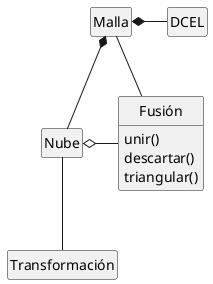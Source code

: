 @startuml
	skinparam monochrome true
	skinparam shadowing false
	hide circle
	hide empty members

	class Nube{}
	class Transformación{}

	class Fusión{
		unir()
		descartar()
		triangular()
	}

	class Malla{}
	class DCEL{}

	Nube -- Transformación
	Nube o- Fusión
	Malla -- Fusión
	Malla *- DCEL
	Malla *-- Nube

@enduml

